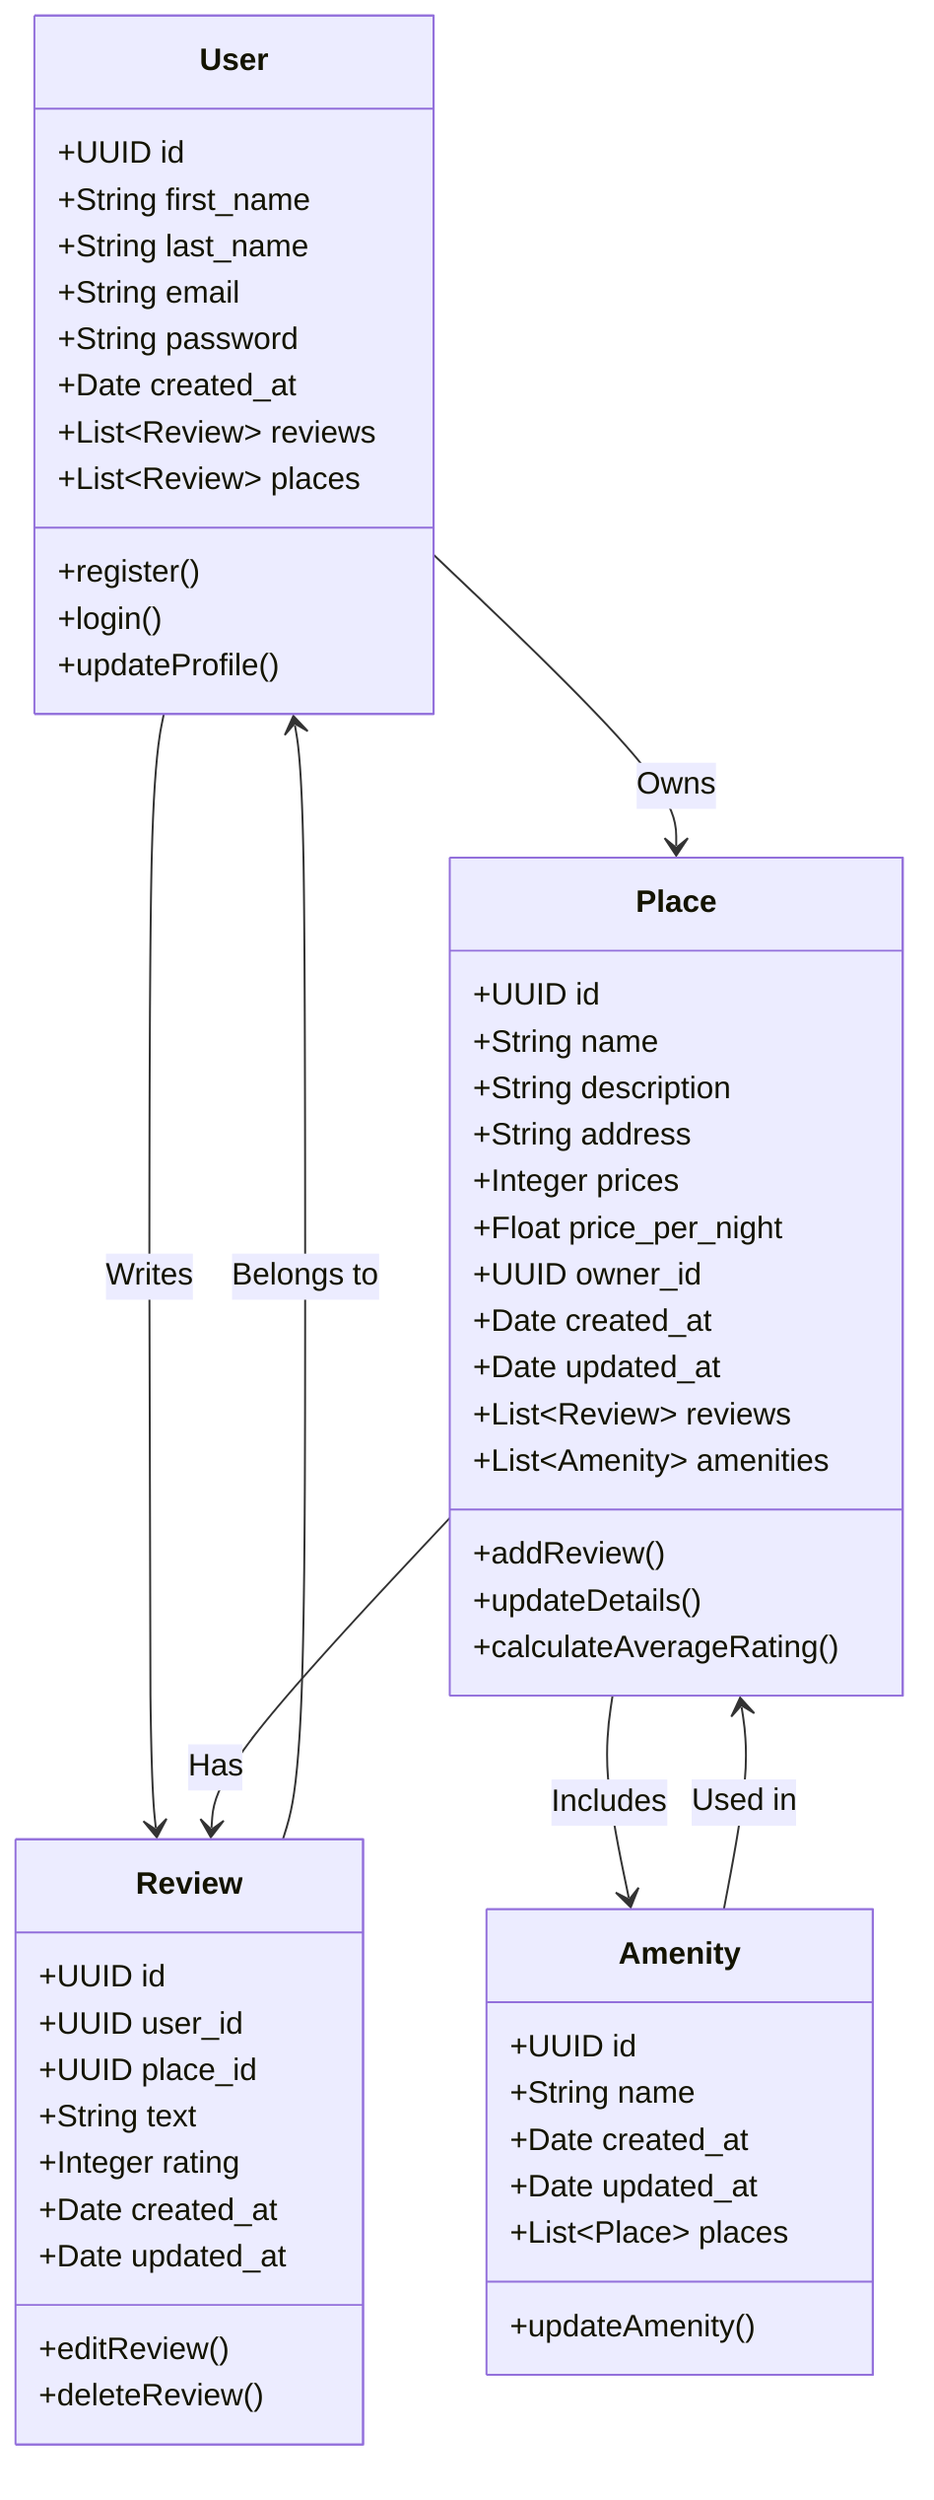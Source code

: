 %%Diagram type

classDiagram

%%Nodes and Contents

class User {
    +UUID id
    +String first_name
    +String last_name
    +String email
    +String password
    +Date created_at
    +List~Review~ reviews
    +List~Review~ places
    +register()
    +login()
    +updateProfile()
}

class Place {
    +UUID id
    +String name
    +String description
    +String address
    +Integer prices
    +Float price_per_night
    +UUID owner_id
    +Date created_at
    +Date updated_at
    +List~Review~ reviews
    +List~Amenity~ amenities
    +addReview()
    +updateDetails()
    +calculateAverageRating()
}

class Review {
    +UUID id
    +UUID user_id
    +UUID place_id
    +String text
    +Integer rating
    +Date created_at
    +Date updated_at
    +editReview()
    +deleteReview()
}

class Amenity {
    +UUID id
    +String name
    +Date created_at
    +Date updated_at
    +List~Place~ places
    +updateAmenity()
}

%%Element Display order and line labels 

User --> Place : Owns
User --> Review : Writes
Place --> Review : Has
Review --> User : Belongs to
Place --> Amenity : Includes
Amenity --> Place : Used in
